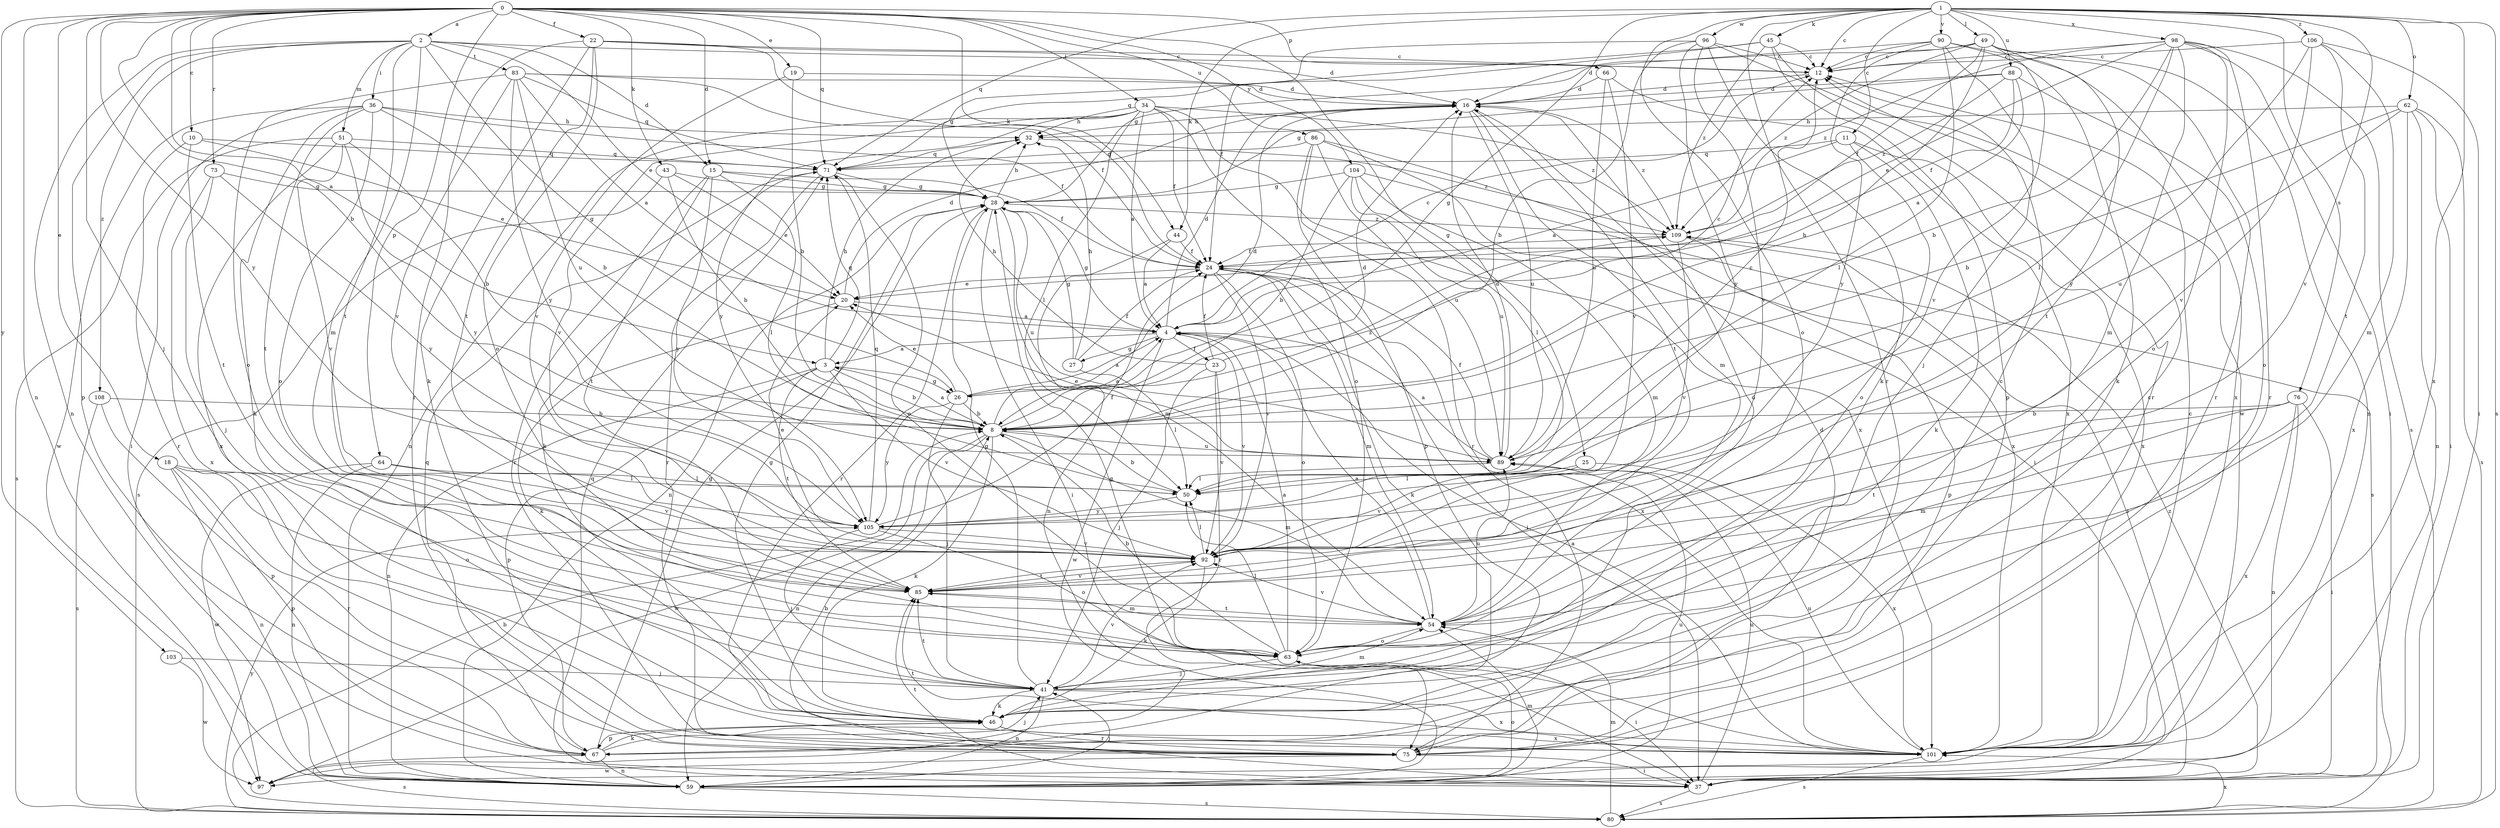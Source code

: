 strict digraph  {
0;
1;
2;
3;
4;
8;
10;
11;
12;
15;
16;
18;
19;
20;
22;
23;
24;
25;
26;
27;
28;
32;
34;
36;
37;
41;
43;
44;
45;
46;
49;
50;
51;
54;
59;
62;
63;
64;
66;
67;
71;
73;
75;
76;
80;
83;
85;
86;
88;
89;
90;
92;
96;
97;
98;
101;
103;
104;
105;
106;
108;
109;
0 -> 2  [label=a];
0 -> 3  [label=a];
0 -> 8  [label=b];
0 -> 10  [label=c];
0 -> 15  [label=d];
0 -> 18  [label=e];
0 -> 19  [label=e];
0 -> 22  [label=f];
0 -> 25  [label=g];
0 -> 34  [label=i];
0 -> 41  [label=j];
0 -> 43  [label=k];
0 -> 44  [label=k];
0 -> 59  [label=n];
0 -> 64  [label=p];
0 -> 66  [label=p];
0 -> 71  [label=q];
0 -> 73  [label=r];
0 -> 86  [label=u];
0 -> 103  [label=y];
0 -> 104  [label=y];
0 -> 105  [label=y];
1 -> 11  [label=c];
1 -> 12  [label=c];
1 -> 26  [label=g];
1 -> 44  [label=k];
1 -> 45  [label=k];
1 -> 49  [label=l];
1 -> 62  [label=o];
1 -> 63  [label=o];
1 -> 71  [label=q];
1 -> 75  [label=r];
1 -> 76  [label=s];
1 -> 80  [label=s];
1 -> 88  [label=u];
1 -> 90  [label=v];
1 -> 92  [label=v];
1 -> 96  [label=w];
1 -> 98  [label=x];
1 -> 101  [label=x];
1 -> 106  [label=z];
2 -> 12  [label=c];
2 -> 15  [label=d];
2 -> 20  [label=e];
2 -> 26  [label=g];
2 -> 36  [label=i];
2 -> 51  [label=m];
2 -> 54  [label=m];
2 -> 59  [label=n];
2 -> 67  [label=p];
2 -> 83  [label=t];
2 -> 85  [label=t];
2 -> 108  [label=z];
3 -> 8  [label=b];
3 -> 26  [label=g];
3 -> 32  [label=h];
3 -> 59  [label=n];
3 -> 67  [label=p];
3 -> 71  [label=q];
3 -> 85  [label=t];
3 -> 92  [label=v];
4 -> 3  [label=a];
4 -> 12  [label=c];
4 -> 16  [label=d];
4 -> 23  [label=f];
4 -> 27  [label=g];
4 -> 28  [label=g];
4 -> 92  [label=v];
4 -> 97  [label=w];
8 -> 3  [label=a];
8 -> 4  [label=a];
8 -> 16  [label=d];
8 -> 46  [label=k];
8 -> 54  [label=m];
8 -> 59  [label=n];
8 -> 89  [label=u];
8 -> 97  [label=w];
8 -> 109  [label=z];
10 -> 20  [label=e];
10 -> 71  [label=q];
10 -> 75  [label=r];
10 -> 85  [label=t];
11 -> 4  [label=a];
11 -> 46  [label=k];
11 -> 63  [label=o];
11 -> 71  [label=q];
11 -> 101  [label=x];
12 -> 16  [label=d];
15 -> 24  [label=f];
15 -> 28  [label=g];
15 -> 50  [label=l];
15 -> 75  [label=r];
15 -> 85  [label=t];
15 -> 105  [label=y];
16 -> 32  [label=h];
16 -> 54  [label=m];
16 -> 85  [label=t];
16 -> 89  [label=u];
16 -> 109  [label=z];
18 -> 50  [label=l];
18 -> 59  [label=n];
18 -> 63  [label=o];
18 -> 67  [label=p];
18 -> 75  [label=r];
19 -> 8  [label=b];
19 -> 16  [label=d];
19 -> 92  [label=v];
20 -> 4  [label=a];
20 -> 16  [label=d];
20 -> 46  [label=k];
22 -> 12  [label=c];
22 -> 16  [label=d];
22 -> 24  [label=f];
22 -> 46  [label=k];
22 -> 63  [label=o];
22 -> 75  [label=r];
22 -> 85  [label=t];
23 -> 12  [label=c];
23 -> 24  [label=f];
23 -> 32  [label=h];
23 -> 41  [label=j];
23 -> 75  [label=r];
23 -> 92  [label=v];
24 -> 20  [label=e];
24 -> 37  [label=i];
24 -> 46  [label=k];
24 -> 54  [label=m];
24 -> 63  [label=o];
24 -> 92  [label=v];
24 -> 101  [label=x];
25 -> 50  [label=l];
25 -> 92  [label=v];
25 -> 101  [label=x];
26 -> 4  [label=a];
26 -> 8  [label=b];
26 -> 16  [label=d];
26 -> 20  [label=e];
26 -> 41  [label=j];
26 -> 105  [label=y];
27 -> 24  [label=f];
27 -> 28  [label=g];
27 -> 32  [label=h];
27 -> 50  [label=l];
28 -> 32  [label=h];
28 -> 37  [label=i];
28 -> 54  [label=m];
28 -> 59  [label=n];
28 -> 75  [label=r];
28 -> 89  [label=u];
28 -> 109  [label=z];
32 -> 71  [label=q];
32 -> 109  [label=z];
34 -> 4  [label=a];
34 -> 24  [label=f];
34 -> 32  [label=h];
34 -> 50  [label=l];
34 -> 59  [label=n];
34 -> 63  [label=o];
34 -> 92  [label=v];
34 -> 101  [label=x];
34 -> 105  [label=y];
34 -> 109  [label=z];
36 -> 8  [label=b];
36 -> 24  [label=f];
36 -> 32  [label=h];
36 -> 37  [label=i];
36 -> 46  [label=k];
36 -> 63  [label=o];
36 -> 85  [label=t];
36 -> 97  [label=w];
37 -> 8  [label=b];
37 -> 71  [label=q];
37 -> 80  [label=s];
37 -> 85  [label=t];
37 -> 89  [label=u];
37 -> 109  [label=z];
41 -> 12  [label=c];
41 -> 16  [label=d];
41 -> 28  [label=g];
41 -> 46  [label=k];
41 -> 54  [label=m];
41 -> 59  [label=n];
41 -> 85  [label=t];
41 -> 92  [label=v];
41 -> 101  [label=x];
43 -> 8  [label=b];
43 -> 20  [label=e];
43 -> 28  [label=g];
43 -> 80  [label=s];
44 -> 4  [label=a];
44 -> 24  [label=f];
44 -> 59  [label=n];
45 -> 12  [label=c];
45 -> 24  [label=f];
45 -> 67  [label=p];
45 -> 71  [label=q];
45 -> 75  [label=r];
45 -> 109  [label=z];
46 -> 12  [label=c];
46 -> 28  [label=g];
46 -> 67  [label=p];
46 -> 75  [label=r];
46 -> 101  [label=x];
49 -> 8  [label=b];
49 -> 12  [label=c];
49 -> 24  [label=f];
49 -> 28  [label=g];
49 -> 59  [label=n];
49 -> 75  [label=r];
49 -> 85  [label=t];
49 -> 92  [label=v];
49 -> 109  [label=z];
50 -> 8  [label=b];
50 -> 105  [label=y];
51 -> 8  [label=b];
51 -> 71  [label=q];
51 -> 80  [label=s];
51 -> 92  [label=v];
51 -> 101  [label=x];
51 -> 105  [label=y];
54 -> 4  [label=a];
54 -> 63  [label=o];
54 -> 85  [label=t];
54 -> 89  [label=u];
54 -> 92  [label=v];
59 -> 41  [label=j];
59 -> 54  [label=m];
59 -> 63  [label=o];
59 -> 80  [label=s];
59 -> 89  [label=u];
62 -> 8  [label=b];
62 -> 32  [label=h];
62 -> 37  [label=i];
62 -> 59  [label=n];
62 -> 80  [label=s];
62 -> 89  [label=u];
62 -> 101  [label=x];
63 -> 4  [label=a];
63 -> 8  [label=b];
63 -> 37  [label=i];
63 -> 41  [label=j];
63 -> 50  [label=l];
64 -> 50  [label=l];
64 -> 59  [label=n];
64 -> 92  [label=v];
64 -> 97  [label=w];
66 -> 16  [label=d];
66 -> 89  [label=u];
66 -> 92  [label=v];
66 -> 101  [label=x];
67 -> 28  [label=g];
67 -> 41  [label=j];
67 -> 46  [label=k];
67 -> 59  [label=n];
67 -> 71  [label=q];
67 -> 80  [label=s];
71 -> 28  [label=g];
71 -> 46  [label=k];
71 -> 63  [label=o];
71 -> 75  [label=r];
73 -> 28  [label=g];
73 -> 41  [label=j];
73 -> 101  [label=x];
73 -> 105  [label=y];
75 -> 16  [label=d];
75 -> 37  [label=i];
75 -> 97  [label=w];
76 -> 8  [label=b];
76 -> 37  [label=i];
76 -> 54  [label=m];
76 -> 59  [label=n];
76 -> 85  [label=t];
76 -> 101  [label=x];
80 -> 8  [label=b];
80 -> 54  [label=m];
80 -> 101  [label=x];
80 -> 105  [label=y];
83 -> 4  [label=a];
83 -> 16  [label=d];
83 -> 24  [label=f];
83 -> 63  [label=o];
83 -> 71  [label=q];
83 -> 89  [label=u];
83 -> 92  [label=v];
83 -> 105  [label=y];
85 -> 54  [label=m];
85 -> 92  [label=v];
86 -> 37  [label=i];
86 -> 67  [label=p];
86 -> 71  [label=q];
86 -> 75  [label=r];
86 -> 89  [label=u];
86 -> 101  [label=x];
88 -> 4  [label=a];
88 -> 16  [label=d];
88 -> 24  [label=f];
88 -> 28  [label=g];
88 -> 63  [label=o];
88 -> 109  [label=z];
89 -> 4  [label=a];
89 -> 12  [label=c];
89 -> 16  [label=d];
89 -> 20  [label=e];
89 -> 24  [label=f];
89 -> 50  [label=l];
90 -> 12  [label=c];
90 -> 16  [label=d];
90 -> 41  [label=j];
90 -> 46  [label=k];
90 -> 50  [label=l];
90 -> 101  [label=x];
90 -> 105  [label=y];
92 -> 20  [label=e];
92 -> 46  [label=k];
92 -> 50  [label=l];
92 -> 85  [label=t];
96 -> 8  [label=b];
96 -> 12  [label=c];
96 -> 28  [label=g];
96 -> 46  [label=k];
96 -> 92  [label=v];
96 -> 97  [label=w];
96 -> 105  [label=y];
98 -> 8  [label=b];
98 -> 12  [label=c];
98 -> 20  [label=e];
98 -> 37  [label=i];
98 -> 50  [label=l];
98 -> 54  [label=m];
98 -> 63  [label=o];
98 -> 75  [label=r];
98 -> 80  [label=s];
98 -> 109  [label=z];
101 -> 4  [label=a];
101 -> 12  [label=c];
101 -> 28  [label=g];
101 -> 80  [label=s];
101 -> 85  [label=t];
101 -> 89  [label=u];
103 -> 41  [label=j];
103 -> 97  [label=w];
104 -> 8  [label=b];
104 -> 28  [label=g];
104 -> 50  [label=l];
104 -> 54  [label=m];
104 -> 80  [label=s];
104 -> 89  [label=u];
105 -> 24  [label=f];
105 -> 41  [label=j];
105 -> 63  [label=o];
105 -> 71  [label=q];
105 -> 92  [label=v];
106 -> 12  [label=c];
106 -> 37  [label=i];
106 -> 54  [label=m];
106 -> 85  [label=t];
106 -> 92  [label=v];
106 -> 105  [label=y];
108 -> 8  [label=b];
108 -> 67  [label=p];
108 -> 80  [label=s];
109 -> 24  [label=f];
109 -> 37  [label=i];
109 -> 67  [label=p];
109 -> 92  [label=v];
}
